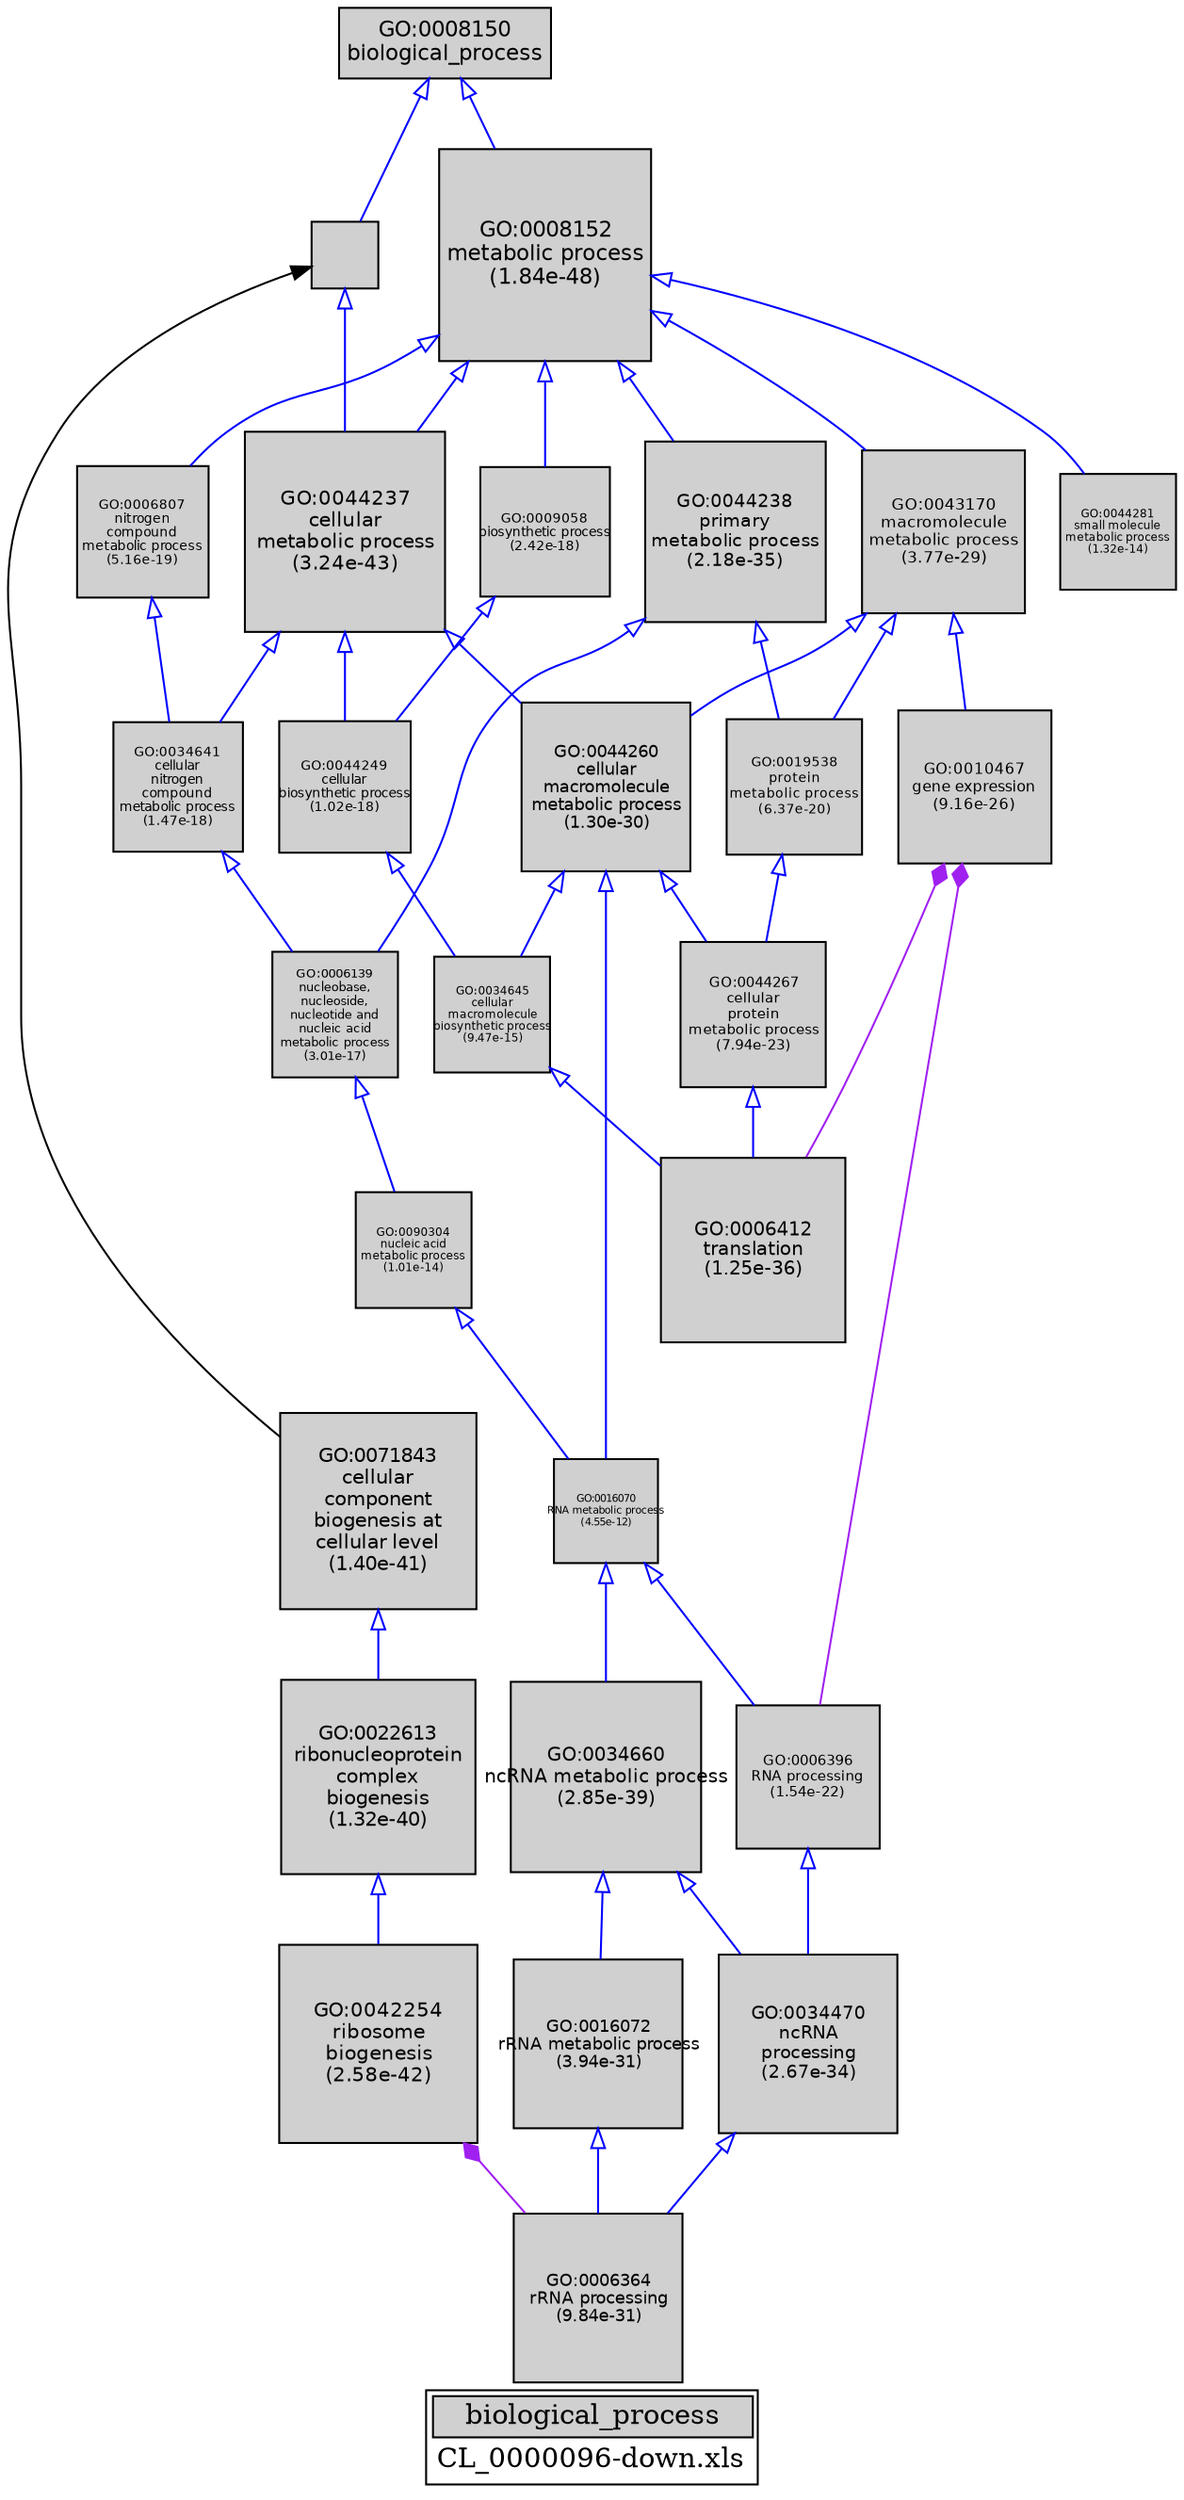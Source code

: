 digraph "biological_process" {
graph [ bgcolor = "#FFFFFF", label = <<TABLE COLOR="black" BGCOLOR="white"><TR><TD COLSPAN="2" BGCOLOR="#D0D0D0"><FONT COLOR="black">biological_process</FONT></TD></TR><TR><TD BORDER="0">CL_0000096-down.xls</TD></TR></TABLE>> ];
node [ fontname = "Helvetica" ];

subgraph "nodes" {

node [ style = "filled", fixedsize = "true", width = 1, shape = "box", fontsize = 9, fillcolor = "#D0D0D0", fontcolor = "black", color = "black" ];

"GO:0042254" [ URL = "#GO:0042254", label = <<TABLE BORDER="0"><TR><TD>GO:0042254<BR/>ribosome<BR/>biogenesis<BR/>(2.58e-42)</TD></TR></TABLE>>, width = 1.40056355046, shape = "box", fontsize = 10.0840575633, height = 1.40056355046 ];
"GO:0044238" [ URL = "#GO:0044238", label = <<TABLE BORDER="0"><TR><TD>GO:0044238<BR/>primary<BR/>metabolic process<BR/>(2.18e-35)</TD></TR></TABLE>>, width = 1.2792590587, shape = "box", fontsize = 9.21066522265, height = 1.2792590587 ];
"GO:0090304" [ URL = "#GO:0090304", label = <<TABLE BORDER="0"><TR><TD>GO:0090304<BR/>nucleic acid<BR/>metabolic process<BR/>(1.01e-14)</TD></TR></TABLE>>, width = 0.816584480031, shape = "box", fontsize = 5.87940825622, height = 0.816584480031 ];
"GO:0034645" [ URL = "#GO:0034645", label = <<TABLE BORDER="0"><TR><TD>GO:0034645<BR/>cellular<BR/>macromolecule<BR/>biosynthetic process<BR/>(9.47e-15)</TD></TR></TABLE>>, width = 0.817350926617, shape = "box", fontsize = 5.88492667164, height = 0.817350926617 ];
"GO:0006807" [ URL = "#GO:0006807", label = <<TABLE BORDER="0"><TR><TD>GO:0006807<BR/>nitrogen<BR/>compound<BR/>metabolic process<BR/>(5.16e-19)</TD></TR></TABLE>>, width = 0.931746623677, shape = "box", fontsize = 6.70857569048, height = 0.931746623677 ];
"GO:0044249" [ URL = "#GO:0044249", label = <<TABLE BORDER="0"><TR><TD>GO:0044249<BR/>cellular<BR/>biosynthetic process<BR/>(1.02e-18)</TD></TR></TABLE>>, width = 0.92422390161, shape = "box", fontsize = 6.6544120916, height = 0.92422390161 ];
"GO:0034470" [ URL = "#GO:0034470", label = <<TABLE BORDER="0"><TR><TD>GO:0034470<BR/>ncRNA<BR/>processing<BR/>(2.67e-34)</TD></TR></TABLE>>, width = 1.25914736557, shape = "box", fontsize = 9.06586103211, height = 1.25914736557 ];
"GO:0019538" [ URL = "#GO:0019538", label = <<TABLE BORDER="0"><TR><TD>GO:0019538<BR/>protein<BR/>metabolic process<BR/>(6.37e-20)</TD></TR></TABLE>>, width = 0.954342166256, shape = "box", fontsize = 6.87126359704, height = 0.954342166256 ];
"GO:0008150" [ URL = "#GO:0008150", label = <<TABLE BORDER="0"><TR><TD>GO:0008150<BR/>biological_process</TD></TR></TABLE>>, width = 1.5, shape = "box", fontsize = 10.8 ];
"GO:0071843" [ URL = "#GO:0071843", label = <<TABLE BORDER="0"><TR><TD>GO:0071843<BR/>cellular<BR/>component<BR/>biogenesis at<BR/>cellular level<BR/>(1.40e-41)</TD></TR></TABLE>>, width = 1.38817803013, shape = "box", fontsize = 9.99488181693, height = 1.38817803013 ];
"GO:0044267" [ URL = "#GO:0044267", label = <<TABLE BORDER="0"><TR><TD>GO:0044267<BR/>cellular<BR/>protein<BR/>metabolic process<BR/>(7.94e-23)</TD></TR></TABLE>>, width = 1.02326255714, shape = "box", fontsize = 7.36749041141, height = 1.02326255714 ];
"GO:0044237" [ URL = "#GO:0044237", label = <<TABLE BORDER="0"><TR><TD>GO:0044237<BR/>cellular<BR/>metabolic process<BR/>(3.24e-43)</TD></TR></TABLE>>, width = 1.41556355256, shape = "box", fontsize = 10.1920575784, height = 1.41556355256 ];
"GO:0034641" [ URL = "#GO:0034641", label = <<TABLE BORDER="0"><TR><TD>GO:0034641<BR/>cellular<BR/>nitrogen<BR/>compound<BR/>metabolic process<BR/>(1.47e-18)</TD></TR></TABLE>>, width = 0.920227031286, shape = "box", fontsize = 6.62563462526, height = 0.920227031286 ];
"GO:0009987" [ URL = "#GO:0009987", label = "", width = 0.466939027753, shape = "box", height = 0.466939027753 ];
"GO:0043170" [ URL = "#GO:0043170", label = <<TABLE BORDER="0"><TR><TD>GO:0043170<BR/>macromolecule<BR/>metabolic process<BR/>(3.77e-29)</TD></TR></TABLE>>, width = 1.15921752243, shape = "box", fontsize = 8.34636616151, height = 1.15921752243 ];
"GO:0022613" [ URL = "#GO:0022613", label = <<TABLE BORDER="0"><TR><TD>GO:0022613<BR/>ribonucleoprotein<BR/>complex<BR/>biogenesis<BR/>(1.32e-40)</TD></TR></TABLE>>, width = 1.37165205069, shape = "box", fontsize = 9.87589476493, height = 1.37165205069 ];
"GO:0044260" [ URL = "#GO:0044260", label = <<TABLE BORDER="0"><TR><TD>GO:0044260<BR/>cellular<BR/>macromolecule<BR/>metabolic process<BR/>(1.30e-30)</TD></TR></TABLE>>, width = 1.18847115974, shape = "box", fontsize = 8.55699235013, height = 1.18847115974 ];
"GO:0009058" [ URL = "#GO:0009058", label = <<TABLE BORDER="0"><TR><TD>GO:0009058<BR/>biosynthetic process<BR/>(2.42e-18)</TD></TR></TABLE>>, width = 0.914666597438, shape = "box", fontsize = 6.58559950155, height = 0.914666597438 ];
"GO:0008152" [ URL = "#GO:0008152", label = <<TABLE BORDER="0"><TR><TD>GO:0008152<BR/>metabolic process<BR/>(1.84e-48)</TD></TR></TABLE>>, width = 1.5, shape = "box", fontsize = 10.8, height = 1.5 ];
"GO:0016072" [ URL = "#GO:0016072", label = <<TABLE BORDER="0"><TR><TD>GO:0016072<BR/>rRNA metabolic process<BR/>(3.94e-31)</TD></TR></TABLE>>, width = 1.19864359887, shape = "box", fontsize = 8.63023391189, height = 1.19864359887 ];
"GO:0010467" [ URL = "#GO:0010467", label = <<TABLE BORDER="0"><TR><TD>GO:0010467<BR/>gene expression<BR/>(9.16e-26)</TD></TR></TABLE>>, width = 1.08854044604, shape = "box", fontsize = 7.8374912115, height = 1.08854044604 ];
"GO:0006139" [ URL = "#GO:0006139", label = <<TABLE BORDER="0"><TR><TD>GO:0006139<BR/>nucleobase,<BR/>nucleoside,<BR/>nucleotide and<BR/>nucleic acid<BR/>metabolic process<BR/>(3.01e-17)</TD></TR></TABLE>>, width = 0.886157159495, shape = "box", fontsize = 6.38033154836, height = 0.886157159495 ];
"GO:0006396" [ URL = "#GO:0006396", label = <<TABLE BORDER="0"><TR><TD>GO:0006396<BR/>RNA processing<BR/>(1.54e-22)</TD></TR></TABLE>>, width = 1.01662856593, shape = "box", fontsize = 7.31972567469, height = 1.01662856593 ];
"GO:0006412" [ URL = "#GO:0006412", label = <<TABLE BORDER="0"><TR><TD>GO:0006412<BR/>translation<BR/>(1.25e-36)</TD></TR></TABLE>>, width = 1.30184375473, shape = "box", fontsize = 9.37327503404, height = 1.30184375473 ];
"GO:0016070" [ URL = "#GO:0016070", label = <<TABLE BORDER="0"><TR><TD>GO:0016070<BR/>RNA metabolic process<BR/>(4.55e-12)</TD></TR></TABLE>>, width = 0.736356603242, shape = "box", fontsize = 5.30176754334, height = 0.736356603242 ];
"GO:0044281" [ URL = "#GO:0044281", label = <<TABLE BORDER="0"><TR><TD>GO:0044281<BR/>small molecule<BR/>metabolic process<BR/>(1.32e-14)</TD></TR></TABLE>>, width = 0.813239635817, shape = "box", fontsize = 5.85532537788, height = 0.813239635817 ];
"GO:0006364" [ URL = "#GO:0006364", label = <<TABLE BORDER="0"><TR><TD>GO:0006364<BR/>rRNA processing<BR/>(9.84e-31)</TD></TR></TABLE>>, width = 1.19083397492, shape = "box", fontsize = 8.57400461945, height = 1.19083397492 ];
"GO:0034660" [ URL = "#GO:0034660", label = <<TABLE BORDER="0"><TR><TD>GO:0034660<BR/>ncRNA metabolic process<BR/>(2.85e-39)</TD></TR></TABLE>>, width = 1.34860302313, shape = "box", fontsize = 9.70994176657, height = 1.34860302313 ];
}
subgraph "edges" {


edge [ dir = "back", weight = 1 ];
subgraph "regulates" {


edge [ color = "cyan", arrowtail = "none" ];
subgraph "positive" {


edge [ color = "green", arrowtail = "vee" ];
}
subgraph "negative" {


edge [ color = "red", arrowtail = "tee" ];
}
}
subgraph "part_of" {


edge [ color = "purple", arrowtail = "diamond", weight = 2.5 ];
"GO:0010467" -> "GO:0006412";
"GO:0042254" -> "GO:0006364";
"GO:0010467" -> "GO:0006396";
}
subgraph "is_a" {


edge [ color = "blue", arrowtail = "empty", weight = 5.0 ];
"GO:0044238" -> "GO:0006139";
"GO:0006396" -> "GO:0034470";
"GO:0008152" -> "GO:0044238";
"GO:0043170" -> "GO:0010467";
"GO:0044237" -> "GO:0044260";
"GO:0016072" -> "GO:0006364";
"GO:0044238" -> "GO:0019538";
"GO:0008152" -> "GO:0006807";
"GO:0044249" -> "GO:0034645";
"GO:0043170" -> "GO:0044260";
"GO:0008150" -> "GO:0008152";
"GO:0009987" -> "GO:0044237";
"GO:0044260" -> "GO:0034645";
"GO:0071843" -> "GO:0022613";
"GO:0008152" -> "GO:0043170";
"GO:0016070" -> "GO:0006396";
"GO:0044260" -> "GO:0016070";
"GO:0008150" -> "GO:0009987";
"GO:0090304" -> "GO:0016070";
"GO:0034660" -> "GO:0016072";
"GO:0044237" -> "GO:0034641";
"GO:0034645" -> "GO:0006412";
"GO:0034660" -> "GO:0034470";
"GO:0044237" -> "GO:0044249";
"GO:0008152" -> "GO:0044281";
"GO:0034641" -> "GO:0006139";
"GO:0034470" -> "GO:0006364";
"GO:0009058" -> "GO:0044249";
"GO:0019538" -> "GO:0044267";
"GO:0044267" -> "GO:0006412";
"GO:0043170" -> "GO:0019538";
"GO:0008152" -> "GO:0044237";
"GO:0044260" -> "GO:0044267";
"GO:0006139" -> "GO:0090304";
"GO:0008152" -> "GO:0009058";
"GO:0016070" -> "GO:0034660";
"GO:0006807" -> "GO:0034641";
"GO:0022613" -> "GO:0042254";
}
"GO:0009987" -> "GO:0071843";
}
}
